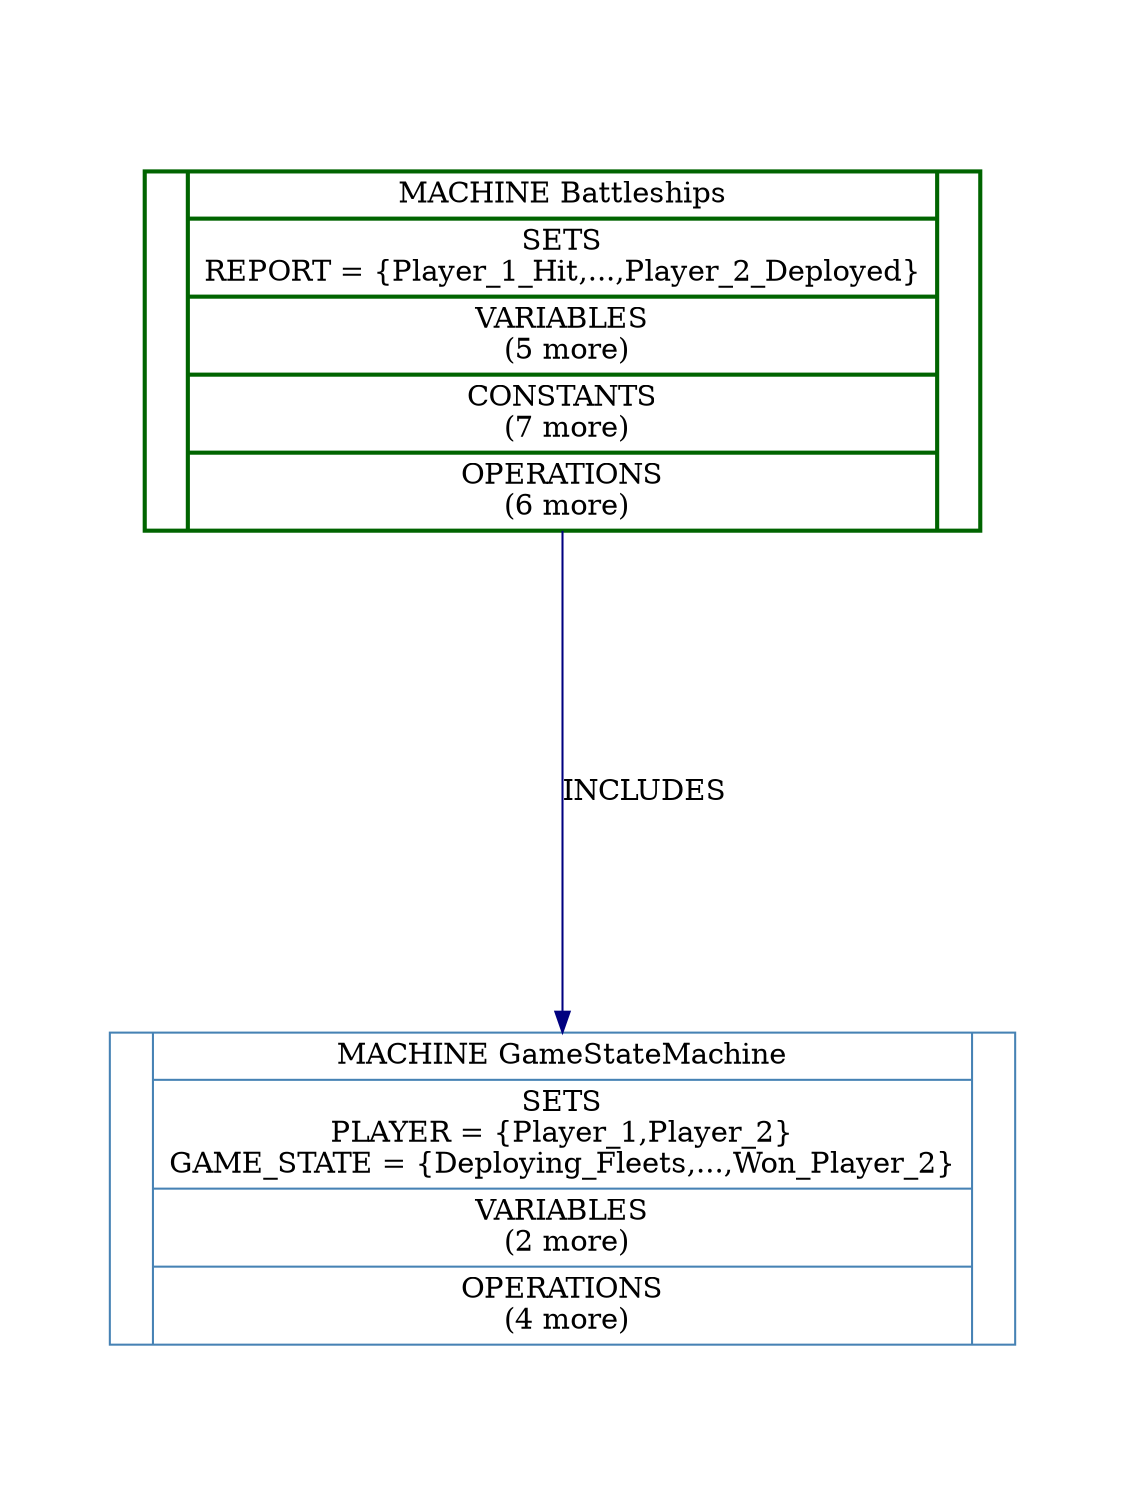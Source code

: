digraph module_hierarchy {
  graph [page="8.5, 11",ratio=fill,size="7.5,10"];
  1 [shape=record, style=bold, color=darkgreen, label="|{MACHINE Battleships\n|SETS\nREPORT = \{Player_1_Hit,...,Player_2_Deployed\}\n|VARIABLES\n (5 more)|CONSTANTS\n (7 more)|OPERATIONS\n (6 more)}|"];
  2 [shape=record, color=steelblue, label="|{MACHINE GameStateMachine\n|SETS\nPLAYER = \{Player_1,Player_2\}\nGAME_STATE = \{Deploying_Fleets,...,Won_Player_2\}\n|VARIABLES\n (2 more)|OPERATIONS\n (4 more)}|"];
  1 -> 2 [label="INCLUDES",color=navyblue];
}
